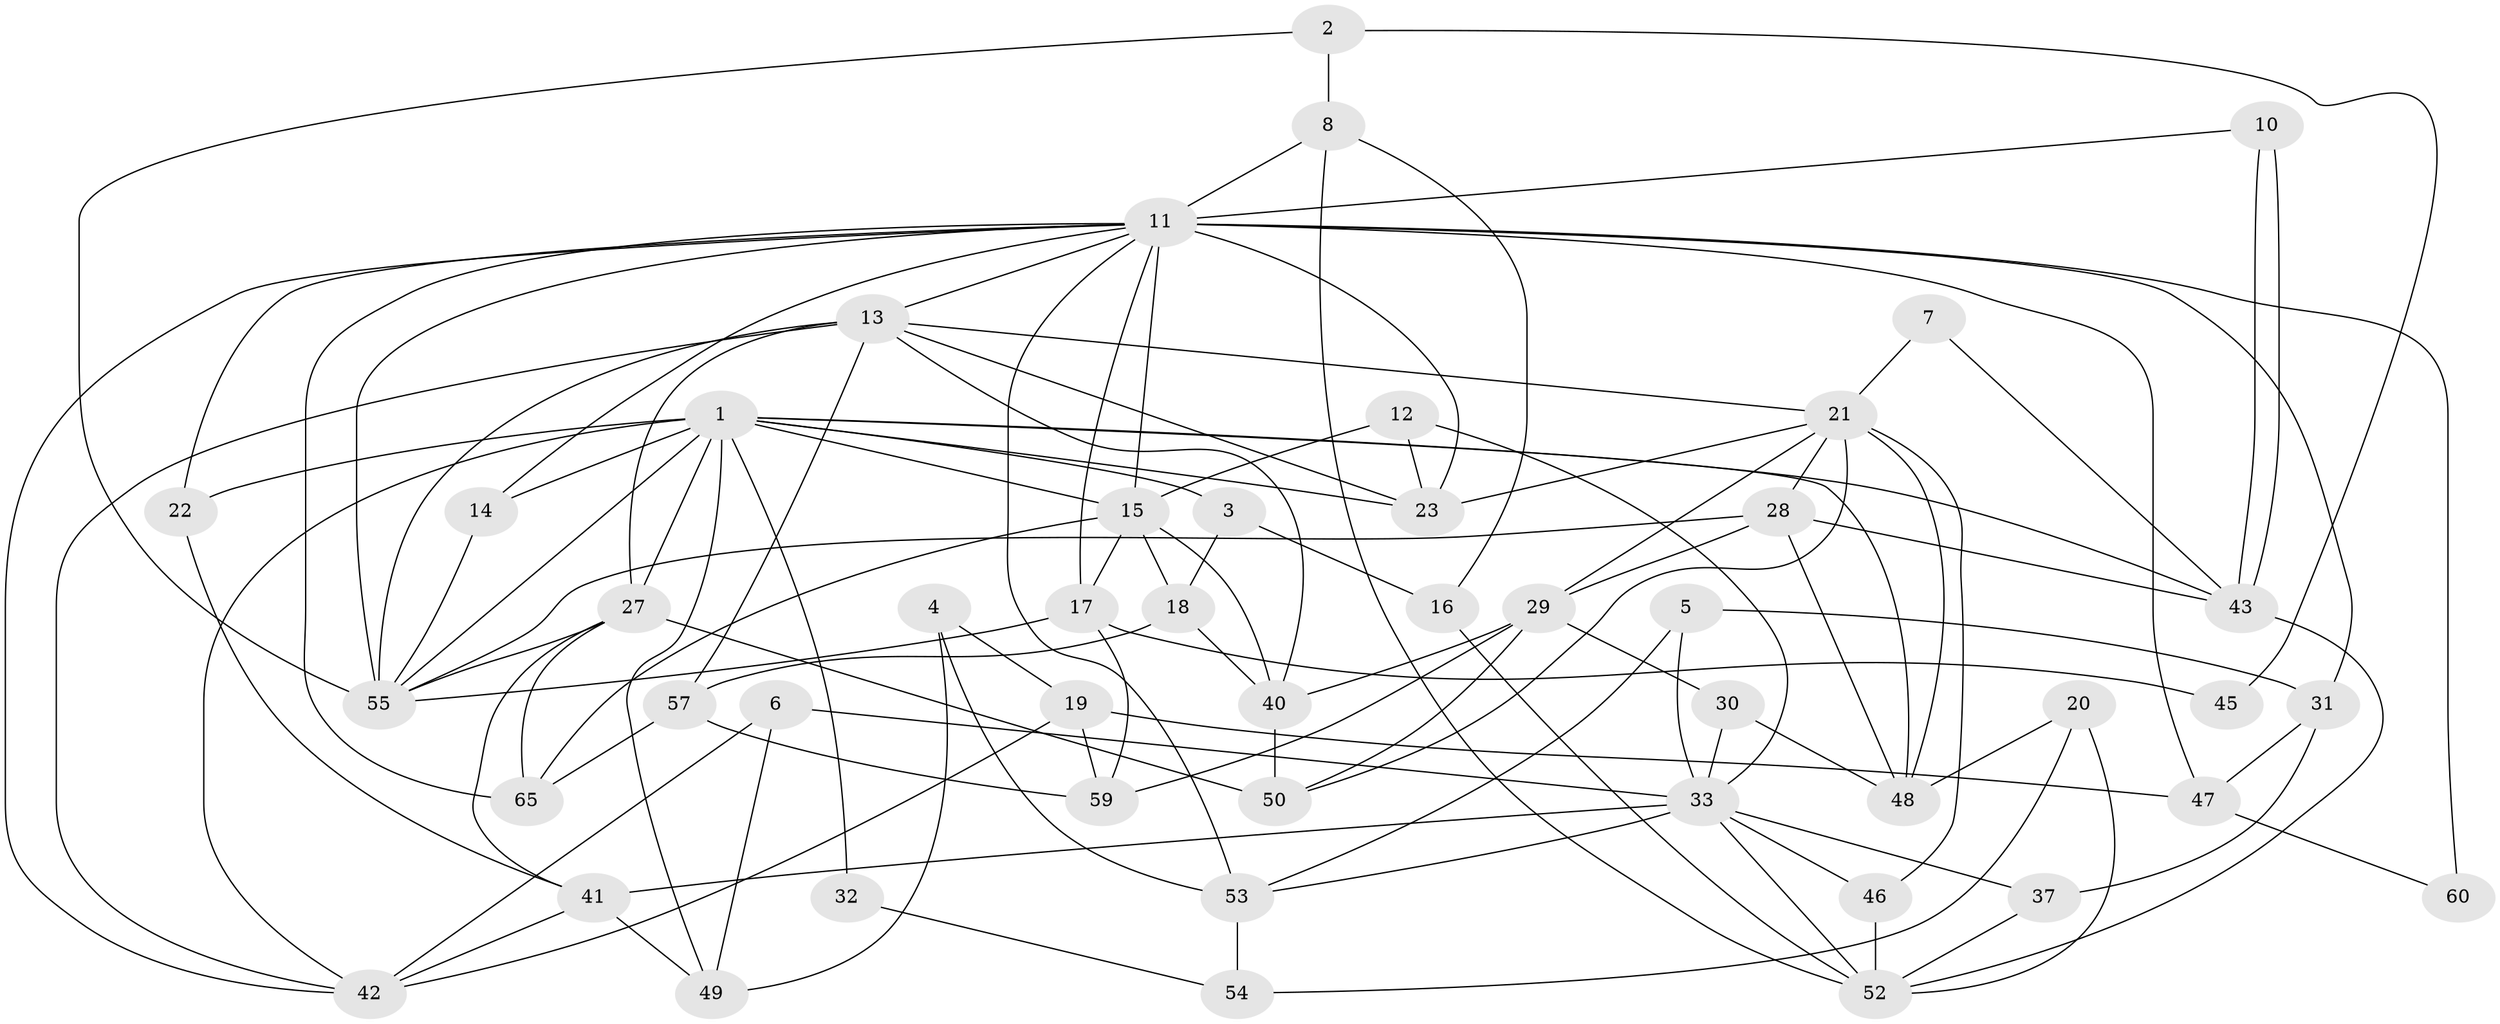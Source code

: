// original degree distribution, {6: 0.13043478260869565, 3: 0.3333333333333333, 2: 0.08695652173913043, 4: 0.30434782608695654, 8: 0.014492753623188406, 5: 0.10144927536231885, 7: 0.028985507246376812}
// Generated by graph-tools (version 1.1) at 2025/18/03/04/25 18:18:31]
// undirected, 48 vertices, 113 edges
graph export_dot {
graph [start="1"]
  node [color=gray90,style=filled];
  1 [super="+9"];
  2;
  3;
  4;
  5 [super="+44"];
  6;
  7;
  8;
  10;
  11 [super="+25"];
  12;
  13 [super="+26"];
  14;
  15 [super="+34"];
  16;
  17 [super="+35"];
  18;
  19;
  20;
  21 [super="+56+24"];
  22;
  23 [super="+62"];
  27;
  28 [super="+69"];
  29;
  30;
  31;
  32;
  33 [super="+39+51"];
  37;
  40;
  41 [super="+66"];
  42;
  43;
  45;
  46;
  47;
  48 [super="+61"];
  49;
  50;
  52 [super="+67"];
  53;
  54;
  55 [super="+68"];
  57;
  59;
  60;
  65;
  1 -- 27;
  1 -- 14;
  1 -- 22;
  1 -- 48;
  1 -- 15;
  1 -- 32;
  1 -- 3;
  1 -- 42;
  1 -- 43;
  1 -- 49;
  1 -- 55;
  1 -- 23;
  2 -- 8;
  2 -- 45;
  2 -- 55;
  3 -- 18;
  3 -- 16;
  4 -- 19;
  4 -- 49;
  4 -- 53;
  5 -- 31;
  5 -- 53;
  5 -- 33;
  6 -- 42;
  6 -- 49;
  6 -- 33;
  7 -- 21;
  7 -- 43;
  8 -- 16;
  8 -- 52;
  8 -- 11;
  10 -- 43;
  10 -- 43;
  10 -- 11;
  11 -- 42;
  11 -- 15;
  11 -- 22;
  11 -- 47;
  11 -- 13;
  11 -- 65;
  11 -- 14;
  11 -- 17;
  11 -- 53;
  11 -- 55;
  11 -- 23 [weight=2];
  11 -- 60 [weight=2];
  11 -- 31;
  12 -- 23 [weight=2];
  12 -- 33;
  12 -- 15;
  13 -- 27;
  13 -- 42;
  13 -- 21;
  13 -- 55;
  13 -- 40;
  13 -- 57;
  13 -- 23;
  14 -- 55;
  15 -- 40;
  15 -- 18;
  15 -- 65;
  15 -- 17;
  16 -- 52;
  17 -- 55;
  17 -- 45;
  17 -- 59;
  18 -- 57;
  18 -- 40;
  19 -- 47;
  19 -- 59;
  19 -- 42;
  20 -- 52;
  20 -- 48;
  20 -- 54;
  21 -- 50;
  21 -- 46;
  21 -- 29;
  21 -- 48;
  21 -- 23;
  21 -- 28;
  22 -- 41;
  27 -- 50;
  27 -- 65;
  27 -- 55;
  27 -- 41;
  28 -- 29;
  28 -- 48;
  28 -- 55;
  28 -- 43;
  29 -- 50;
  29 -- 40;
  29 -- 30;
  29 -- 59;
  30 -- 48;
  30 -- 33;
  31 -- 47;
  31 -- 37;
  32 -- 54;
  33 -- 37;
  33 -- 52;
  33 -- 53;
  33 -- 41 [weight=2];
  33 -- 46;
  37 -- 52;
  40 -- 50;
  41 -- 49;
  41 -- 42;
  43 -- 52;
  46 -- 52;
  47 -- 60;
  53 -- 54;
  57 -- 65;
  57 -- 59;
}
